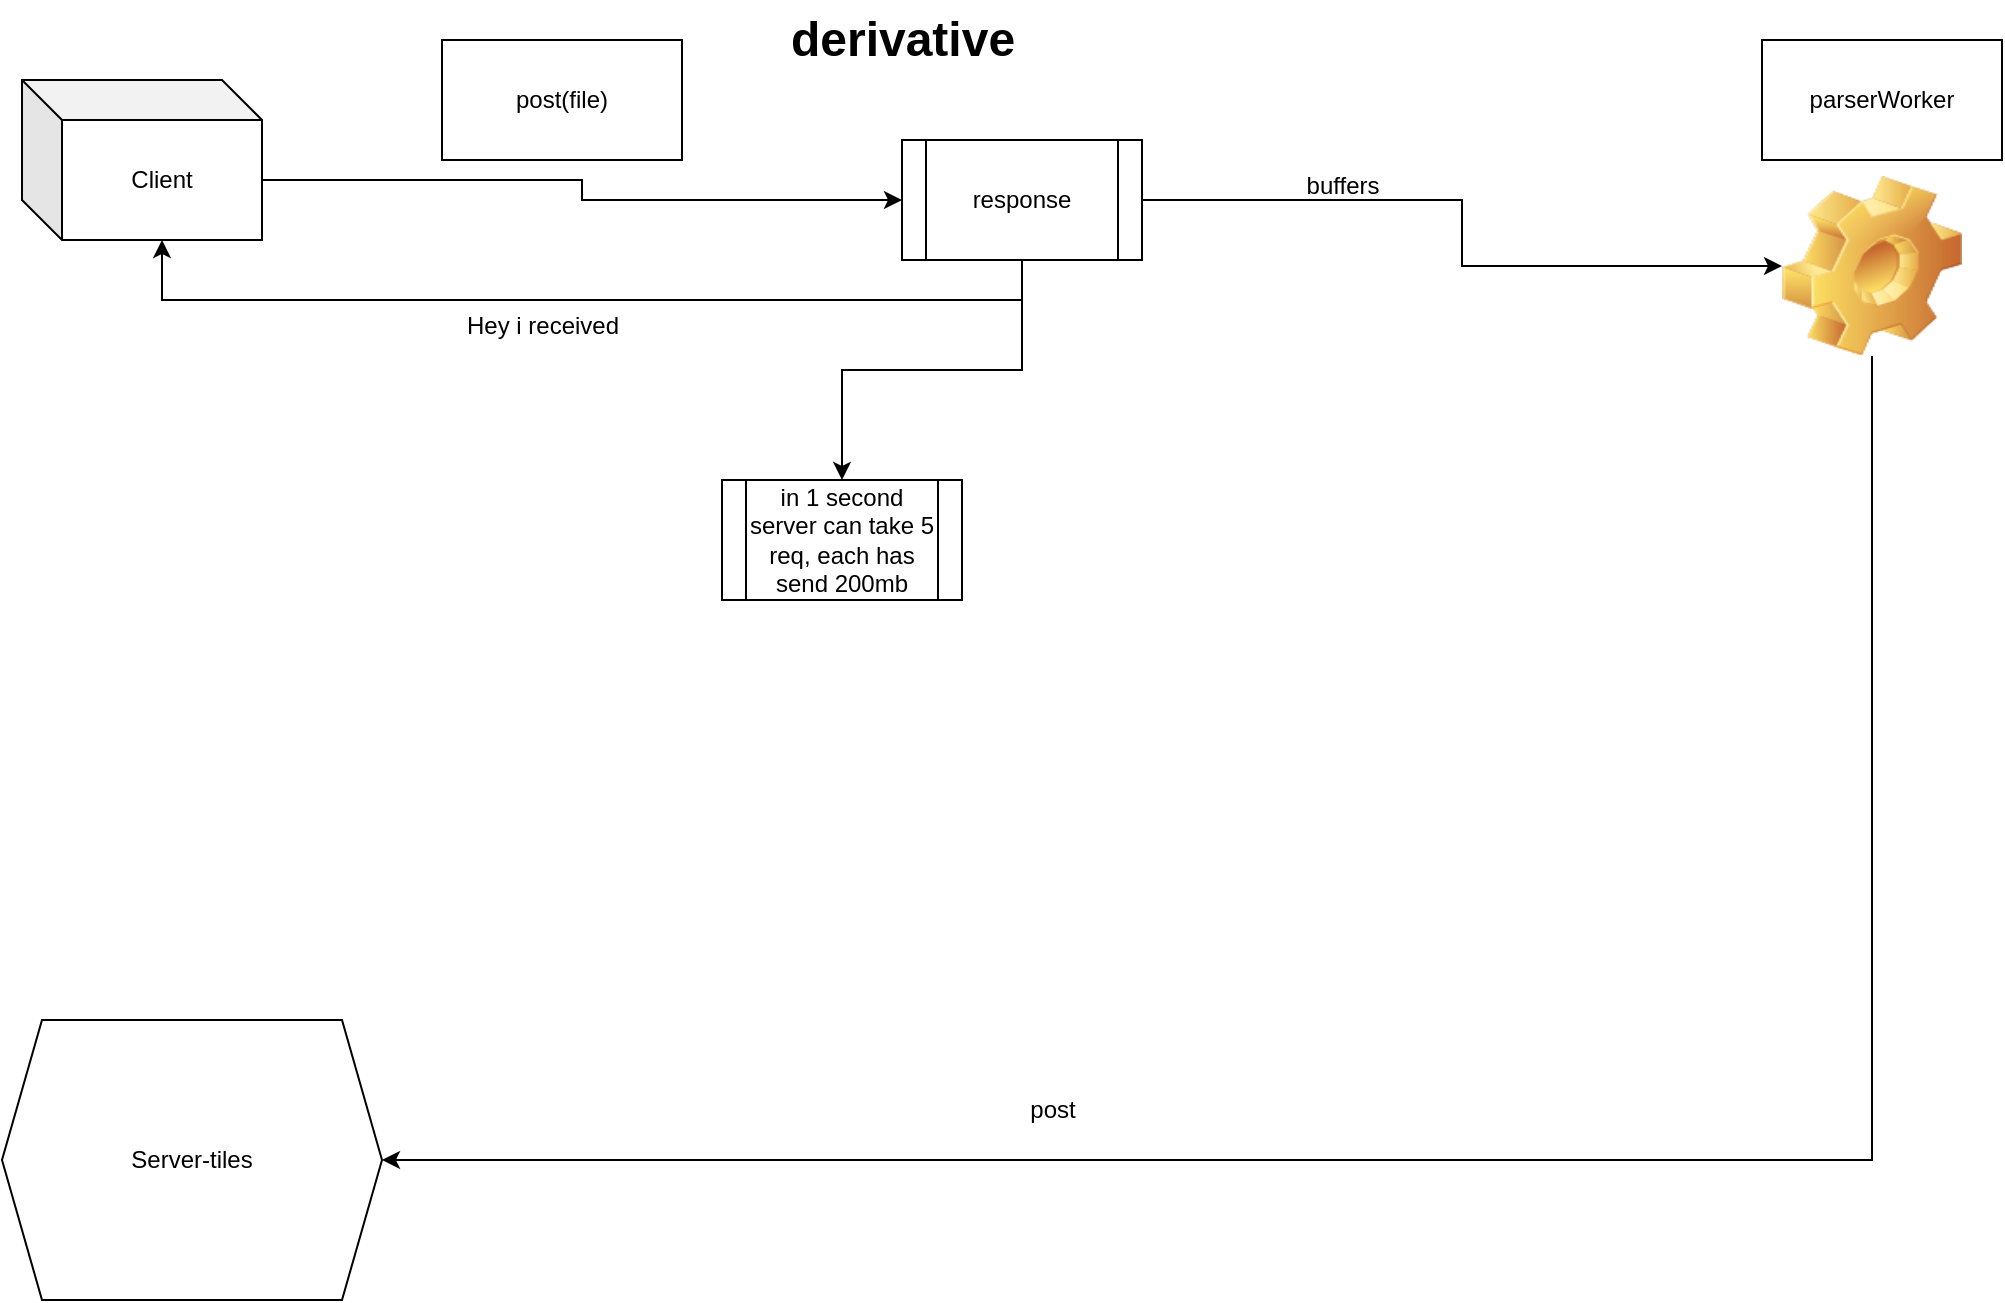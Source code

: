 <mxfile version="24.7.14">
  <diagram name="Page-1" id="wyRw4nGdcyntfbPrI7tr">
    <mxGraphModel dx="1432" dy="786" grid="1" gridSize="10" guides="1" tooltips="1" connect="1" arrows="1" fold="1" page="1" pageScale="1" pageWidth="1500" pageHeight="2000" math="0" shadow="0">
      <root>
        <mxCell id="0" />
        <mxCell id="1" parent="0" />
        <mxCell id="9Yuh6y67yeQpeP_uYrxC-8" style="edgeStyle=orthogonalEdgeStyle;rounded=0;orthogonalLoop=1;jettySize=auto;html=1;exitX=0;exitY=0;exitDx=120;exitDy=50;exitPerimeter=0;entryX=0;entryY=0.5;entryDx=0;entryDy=0;" edge="1" parent="1" source="9Yuh6y67yeQpeP_uYrxC-2" target="9Yuh6y67yeQpeP_uYrxC-7">
          <mxGeometry relative="1" as="geometry" />
        </mxCell>
        <mxCell id="9Yuh6y67yeQpeP_uYrxC-2" value="Client" style="shape=cube;whiteSpace=wrap;html=1;boundedLbl=1;backgroundOutline=1;darkOpacity=0.05;darkOpacity2=0.1;" vertex="1" parent="1">
          <mxGeometry x="140" y="50" width="120" height="80" as="geometry" />
        </mxCell>
        <mxCell id="9Yuh6y67yeQpeP_uYrxC-18" style="edgeStyle=orthogonalEdgeStyle;rounded=0;orthogonalLoop=1;jettySize=auto;html=1;exitX=0.5;exitY=1;exitDx=0;exitDy=0;entryX=1;entryY=0.5;entryDx=0;entryDy=0;" edge="1" parent="1" source="9Yuh6y67yeQpeP_uYrxC-4" target="9Yuh6y67yeQpeP_uYrxC-15">
          <mxGeometry relative="1" as="geometry" />
        </mxCell>
        <mxCell id="9Yuh6y67yeQpeP_uYrxC-4" value="" style="shape=image;html=1;verticalLabelPosition=bottom;verticalAlign=top;imageAspect=0;image=img/clipart/Gear_128x128.png" vertex="1" parent="1">
          <mxGeometry x="1020" y="98" width="90" height="90" as="geometry" />
        </mxCell>
        <mxCell id="9Yuh6y67yeQpeP_uYrxC-6" value="post(file)" style="whiteSpace=wrap;html=1;" vertex="1" parent="1">
          <mxGeometry x="350" y="30" width="120" height="60" as="geometry" />
        </mxCell>
        <mxCell id="9Yuh6y67yeQpeP_uYrxC-11" style="edgeStyle=orthogonalEdgeStyle;rounded=0;orthogonalLoop=1;jettySize=auto;html=1;exitX=1;exitY=0.5;exitDx=0;exitDy=0;" edge="1" parent="1" source="9Yuh6y67yeQpeP_uYrxC-7" target="9Yuh6y67yeQpeP_uYrxC-4">
          <mxGeometry relative="1" as="geometry" />
        </mxCell>
        <mxCell id="9Yuh6y67yeQpeP_uYrxC-36" value="" style="edgeStyle=orthogonalEdgeStyle;rounded=0;orthogonalLoop=1;jettySize=auto;html=1;" edge="1" parent="1" source="9Yuh6y67yeQpeP_uYrxC-7" target="9Yuh6y67yeQpeP_uYrxC-20">
          <mxGeometry relative="1" as="geometry" />
        </mxCell>
        <mxCell id="9Yuh6y67yeQpeP_uYrxC-7" value="response" style="shape=process;whiteSpace=wrap;html=1;backgroundOutline=1;" vertex="1" parent="1">
          <mxGeometry x="580" y="80" width="120" height="60" as="geometry" />
        </mxCell>
        <mxCell id="9Yuh6y67yeQpeP_uYrxC-9" style="edgeStyle=orthogonalEdgeStyle;rounded=0;orthogonalLoop=1;jettySize=auto;html=1;exitX=0.5;exitY=1;exitDx=0;exitDy=0;entryX=0;entryY=0;entryDx=70;entryDy=80;entryPerimeter=0;" edge="1" parent="1" source="9Yuh6y67yeQpeP_uYrxC-7" target="9Yuh6y67yeQpeP_uYrxC-2">
          <mxGeometry relative="1" as="geometry" />
        </mxCell>
        <mxCell id="9Yuh6y67yeQpeP_uYrxC-10" value="Hey i received" style="text;html=1;align=center;verticalAlign=middle;resizable=0;points=[];autosize=1;strokeColor=none;fillColor=none;" vertex="1" parent="1">
          <mxGeometry x="350" y="158" width="100" height="30" as="geometry" />
        </mxCell>
        <mxCell id="9Yuh6y67yeQpeP_uYrxC-12" value="buffers" style="text;html=1;align=center;verticalAlign=middle;resizable=0;points=[];autosize=1;strokeColor=none;fillColor=none;" vertex="1" parent="1">
          <mxGeometry x="770" y="88" width="60" height="30" as="geometry" />
        </mxCell>
        <mxCell id="9Yuh6y67yeQpeP_uYrxC-13" value="parserWorker" style="whiteSpace=wrap;html=1;" vertex="1" parent="1">
          <mxGeometry x="1010" y="30" width="120" height="60" as="geometry" />
        </mxCell>
        <mxCell id="9Yuh6y67yeQpeP_uYrxC-15" value="Server-tiles" style="shape=hexagon;perimeter=hexagonPerimeter2;whiteSpace=wrap;html=1;fixedSize=1;" vertex="1" parent="1">
          <mxGeometry x="130" y="520" width="190" height="140" as="geometry" />
        </mxCell>
        <mxCell id="9Yuh6y67yeQpeP_uYrxC-17" value="&lt;b&gt;&lt;font style=&quot;font-size: 24px;&quot;&gt;derivative&lt;/font&gt;&lt;/b&gt;" style="text;html=1;align=center;verticalAlign=middle;resizable=0;points=[];autosize=1;strokeColor=none;fillColor=none;" vertex="1" parent="1">
          <mxGeometry x="510" y="10" width="140" height="40" as="geometry" />
        </mxCell>
        <mxCell id="9Yuh6y67yeQpeP_uYrxC-19" value="post" style="text;html=1;align=center;verticalAlign=middle;resizable=0;points=[];autosize=1;strokeColor=none;fillColor=none;" vertex="1" parent="1">
          <mxGeometry x="630" y="550" width="50" height="30" as="geometry" />
        </mxCell>
        <mxCell id="9Yuh6y67yeQpeP_uYrxC-20" value="in 1 second server can take 5 req, each has send 200mb" style="shape=process;whiteSpace=wrap;html=1;backgroundOutline=1;" vertex="1" parent="1">
          <mxGeometry x="490" y="250" width="120" height="60" as="geometry" />
        </mxCell>
      </root>
    </mxGraphModel>
  </diagram>
</mxfile>

